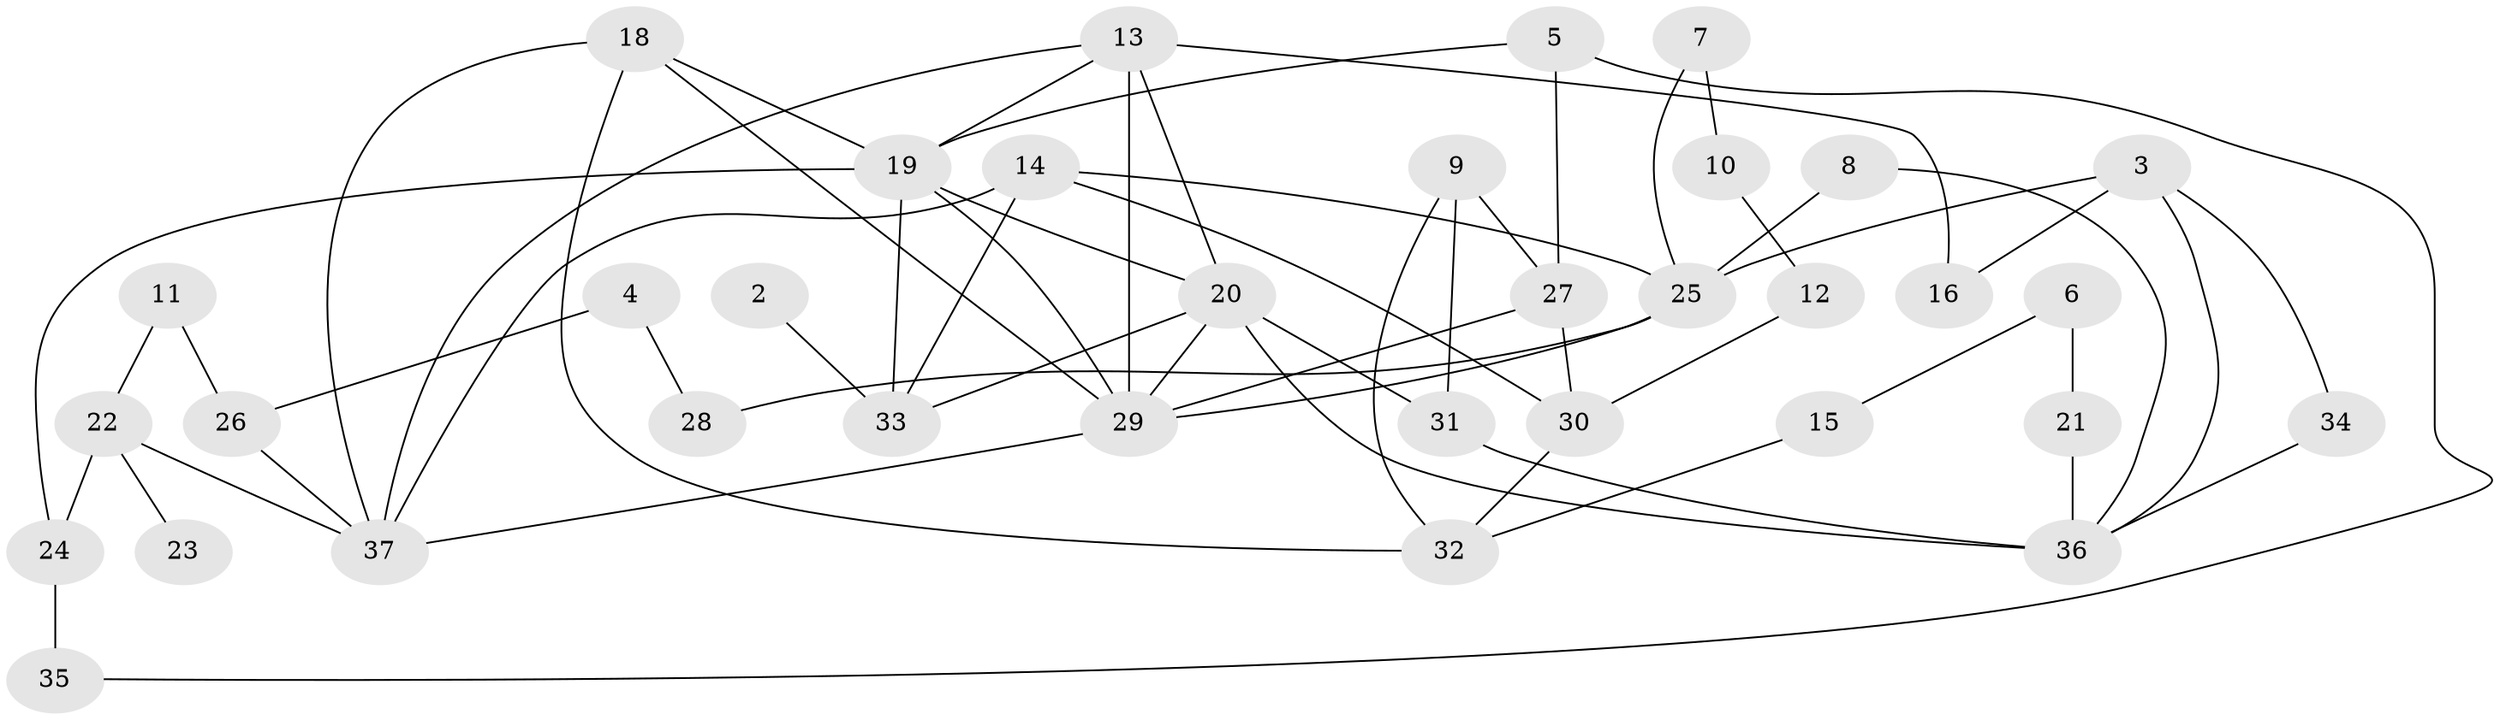 // original degree distribution, {3: 0.13513513513513514, 5: 0.04054054054054054, 1: 0.17567567567567569, 0: 0.02702702702702703, 2: 0.2972972972972973, 4: 0.25675675675675674, 6: 0.05405405405405406, 8: 0.013513513513513514}
// Generated by graph-tools (version 1.1) at 2025/00/03/09/25 03:00:44]
// undirected, 35 vertices, 59 edges
graph export_dot {
graph [start="1"]
  node [color=gray90,style=filled];
  2;
  3;
  4;
  5;
  6;
  7;
  8;
  9;
  10;
  11;
  12;
  13;
  14;
  15;
  16;
  18;
  19;
  20;
  21;
  22;
  23;
  24;
  25;
  26;
  27;
  28;
  29;
  30;
  31;
  32;
  33;
  34;
  35;
  36;
  37;
  2 -- 33 [weight=1.0];
  3 -- 16 [weight=1.0];
  3 -- 25 [weight=1.0];
  3 -- 34 [weight=1.0];
  3 -- 36 [weight=1.0];
  4 -- 26 [weight=1.0];
  4 -- 28 [weight=1.0];
  5 -- 19 [weight=1.0];
  5 -- 27 [weight=1.0];
  5 -- 35 [weight=1.0];
  6 -- 15 [weight=1.0];
  6 -- 21 [weight=1.0];
  7 -- 10 [weight=1.0];
  7 -- 25 [weight=1.0];
  8 -- 25 [weight=1.0];
  8 -- 36 [weight=1.0];
  9 -- 27 [weight=1.0];
  9 -- 31 [weight=1.0];
  9 -- 32 [weight=1.0];
  10 -- 12 [weight=1.0];
  11 -- 22 [weight=1.0];
  11 -- 26 [weight=1.0];
  12 -- 30 [weight=1.0];
  13 -- 16 [weight=2.0];
  13 -- 19 [weight=2.0];
  13 -- 20 [weight=1.0];
  13 -- 29 [weight=2.0];
  13 -- 37 [weight=1.0];
  14 -- 25 [weight=1.0];
  14 -- 30 [weight=1.0];
  14 -- 33 [weight=1.0];
  14 -- 37 [weight=1.0];
  15 -- 32 [weight=1.0];
  18 -- 19 [weight=1.0];
  18 -- 29 [weight=1.0];
  18 -- 32 [weight=1.0];
  18 -- 37 [weight=1.0];
  19 -- 20 [weight=1.0];
  19 -- 24 [weight=1.0];
  19 -- 29 [weight=1.0];
  19 -- 33 [weight=1.0];
  20 -- 29 [weight=2.0];
  20 -- 31 [weight=1.0];
  20 -- 33 [weight=1.0];
  20 -- 36 [weight=1.0];
  21 -- 36 [weight=1.0];
  22 -- 23 [weight=1.0];
  22 -- 24 [weight=1.0];
  22 -- 37 [weight=1.0];
  24 -- 35 [weight=2.0];
  25 -- 28 [weight=1.0];
  25 -- 29 [weight=1.0];
  26 -- 37 [weight=1.0];
  27 -- 29 [weight=1.0];
  27 -- 30 [weight=1.0];
  29 -- 37 [weight=1.0];
  30 -- 32 [weight=1.0];
  31 -- 36 [weight=2.0];
  34 -- 36 [weight=1.0];
}
